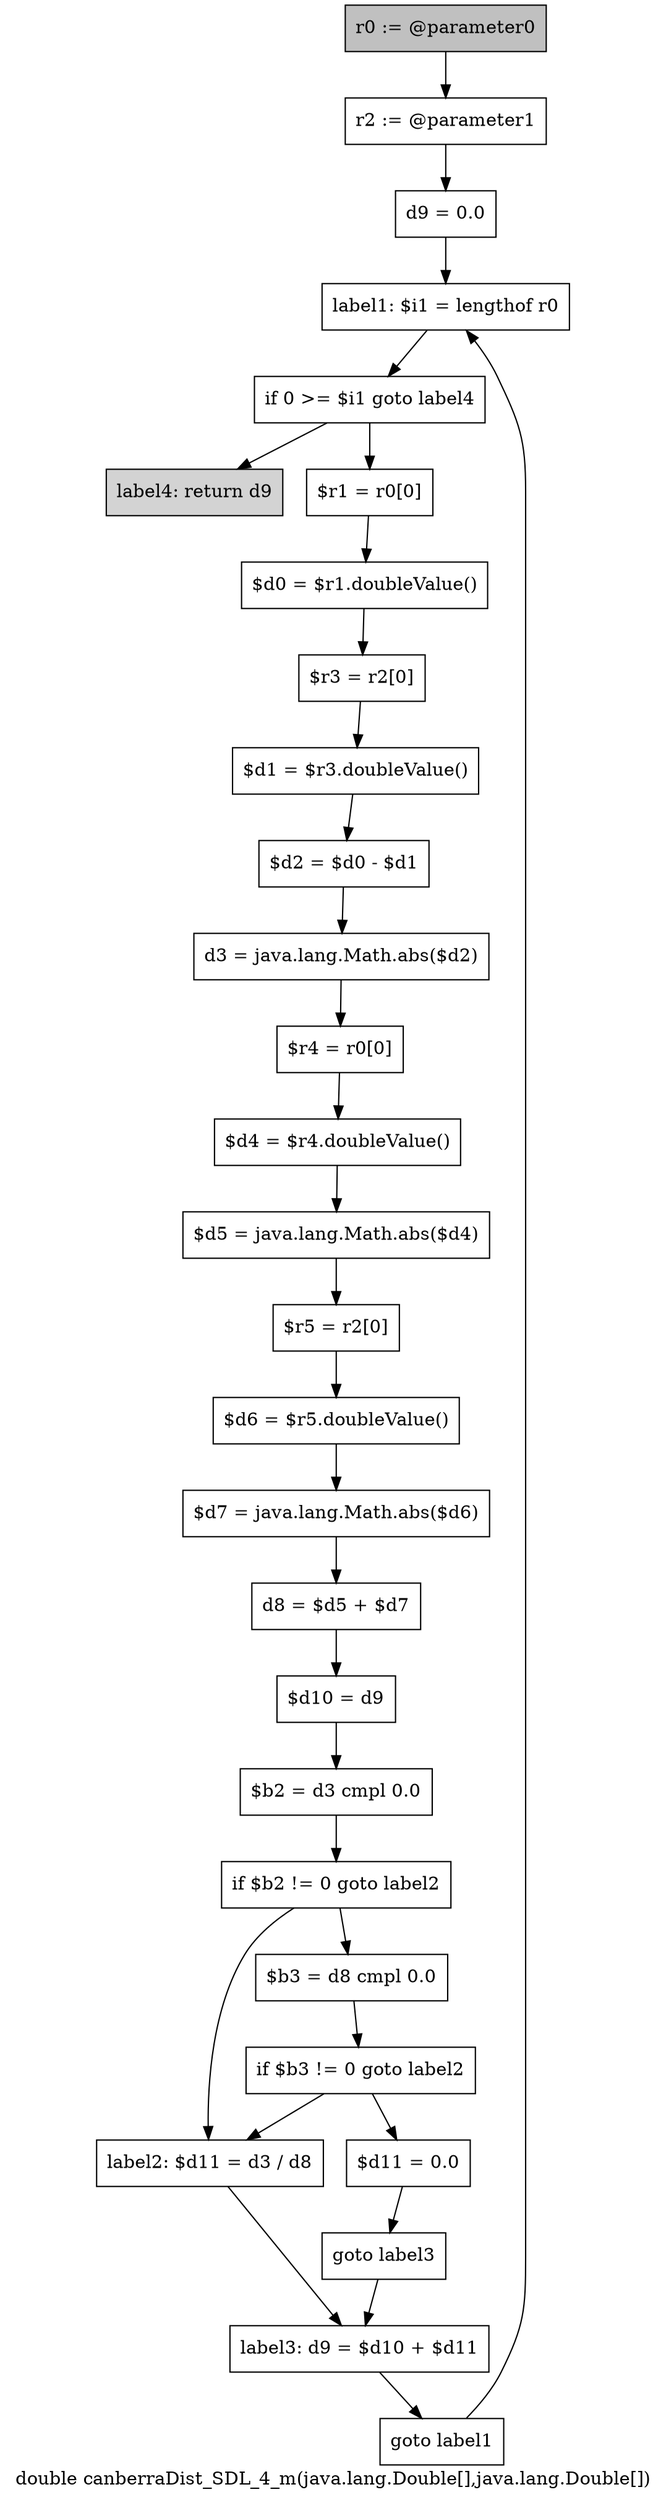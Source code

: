 digraph "double canberraDist_SDL_4_m(java.lang.Double[],java.lang.Double[])" {
    label="double canberraDist_SDL_4_m(java.lang.Double[],java.lang.Double[])";
    node [shape=box];
    "0" [style=filled,fillcolor=gray,label="r0 := @parameter0",];
    "1" [label="r2 := @parameter1",];
    "0"->"1";
    "2" [label="d9 = 0.0",];
    "1"->"2";
    "3" [label="label1: $i1 = lengthof r0",];
    "2"->"3";
    "4" [label="if 0 >= $i1 goto label4",];
    "3"->"4";
    "5" [label="$r1 = r0[0]",];
    "4"->"5";
    "28" [style=filled,fillcolor=lightgray,label="label4: return d9",];
    "4"->"28";
    "6" [label="$d0 = $r1.doubleValue()",];
    "5"->"6";
    "7" [label="$r3 = r2[0]",];
    "6"->"7";
    "8" [label="$d1 = $r3.doubleValue()",];
    "7"->"8";
    "9" [label="$d2 = $d0 - $d1",];
    "8"->"9";
    "10" [label="d3 = java.lang.Math.abs($d2)",];
    "9"->"10";
    "11" [label="$r4 = r0[0]",];
    "10"->"11";
    "12" [label="$d4 = $r4.doubleValue()",];
    "11"->"12";
    "13" [label="$d5 = java.lang.Math.abs($d4)",];
    "12"->"13";
    "14" [label="$r5 = r2[0]",];
    "13"->"14";
    "15" [label="$d6 = $r5.doubleValue()",];
    "14"->"15";
    "16" [label="$d7 = java.lang.Math.abs($d6)",];
    "15"->"16";
    "17" [label="d8 = $d5 + $d7",];
    "16"->"17";
    "18" [label="$d10 = d9",];
    "17"->"18";
    "19" [label="$b2 = d3 cmpl 0.0",];
    "18"->"19";
    "20" [label="if $b2 != 0 goto label2",];
    "19"->"20";
    "21" [label="$b3 = d8 cmpl 0.0",];
    "20"->"21";
    "25" [label="label2: $d11 = d3 / d8",];
    "20"->"25";
    "22" [label="if $b3 != 0 goto label2",];
    "21"->"22";
    "23" [label="$d11 = 0.0",];
    "22"->"23";
    "22"->"25";
    "24" [label="goto label3",];
    "23"->"24";
    "26" [label="label3: d9 = $d10 + $d11",];
    "24"->"26";
    "25"->"26";
    "27" [label="goto label1",];
    "26"->"27";
    "27"->"3";
}
